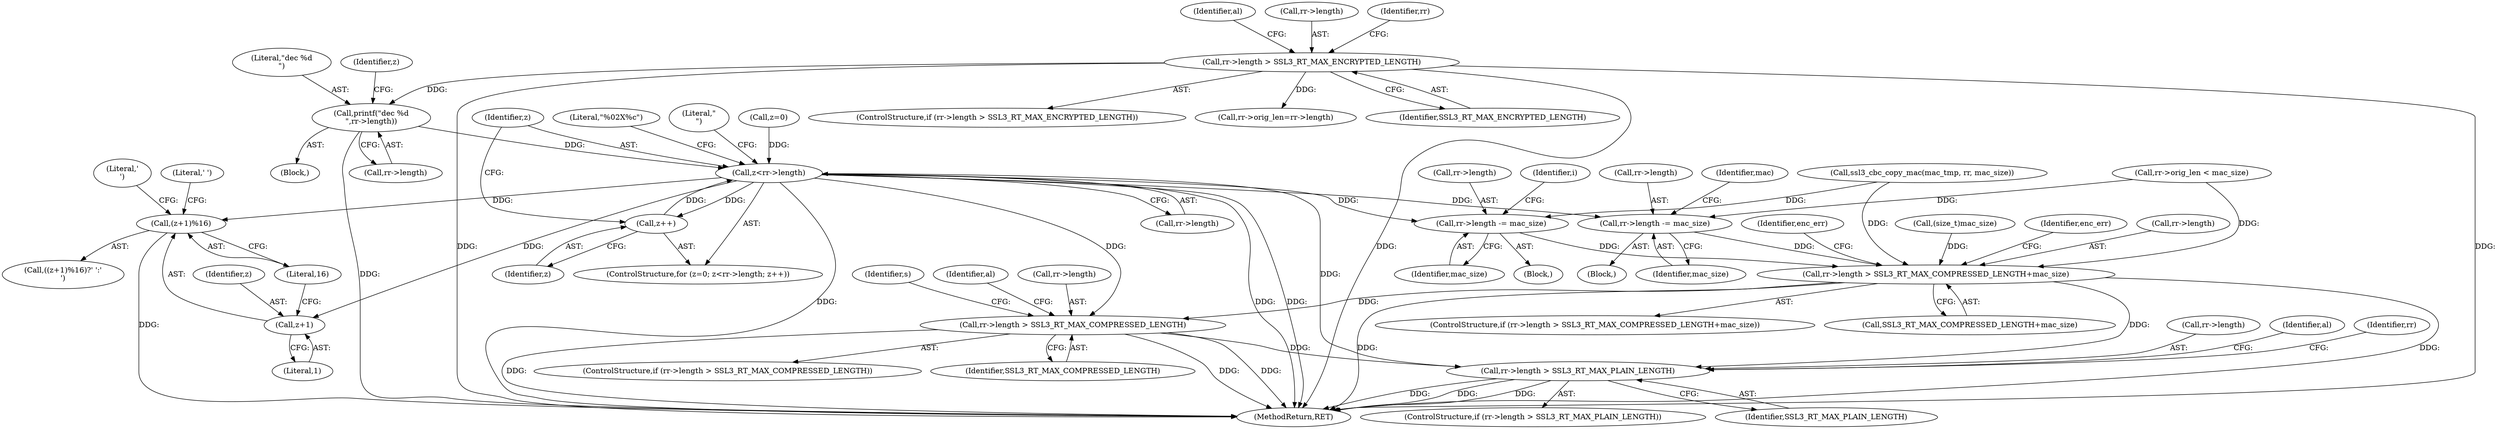 digraph "0_openssl_103b171d8fc282ef435f8de9afbf7782e312961f_2@pointer" {
"1000200" [label="(Call,printf(\"dec %d\n\",rr->length))"];
"1000152" [label="(Call,rr->length > SSL3_RT_MAX_ENCRYPTED_LENGTH)"];
"1000211" [label="(Call,z<rr->length)"];
"1000216" [label="(Call,z++)"];
"1000226" [label="(Call,(z+1)%16)"];
"1000227" [label="(Call,z+1)"];
"1000312" [label="(Call,rr->length -= mac_size)"];
"1000362" [label="(Call,rr->length > SSL3_RT_MAX_COMPRESSED_LENGTH+mac_size)"];
"1000397" [label="(Call,rr->length > SSL3_RT_MAX_COMPRESSED_LENGTH)"];
"1000423" [label="(Call,rr->length > SSL3_RT_MAX_PLAIN_LENGTH)"];
"1000319" [label="(Call,rr->length -= mac_size)"];
"1000413" [label="(Identifier,s)"];
"1000159" [label="(Identifier,al)"];
"1000212" [label="(Identifier,z)"];
"1000234" [label="(Literal,\"\n\")"];
"1000430" [label="(Identifier,al)"];
"1000313" [label="(Call,rr->length)"];
"1000361" [label="(ControlStructure,if (rr->length > SSL3_RT_MAX_COMPRESSED_LENGTH+mac_size))"];
"1000423" [label="(Call,rr->length > SSL3_RT_MAX_PLAIN_LENGTH)"];
"1000363" [label="(Call,rr->length)"];
"1000404" [label="(Identifier,al)"];
"1000320" [label="(Call,rr->length)"];
"1000230" [label="(Literal,16)"];
"1000208" [label="(Call,z=0)"];
"1000231" [label="(Literal,' ')"];
"1000422" [label="(ControlStructure,if (rr->length > SSL3_RT_MAX_PLAIN_LENGTH))"];
"1000151" [label="(ControlStructure,if (rr->length > SSL3_RT_MAX_ENCRYPTED_LENGTH))"];
"1000335" [label="(Identifier,i)"];
"1000229" [label="(Literal,1)"];
"1000325" [label="(Identifier,mac)"];
"1000319" [label="(Call,rr->length -= mac_size)"];
"1000270" [label="(Call,rr->orig_len < mac_size)"];
"1000312" [label="(Call,rr->length -= mac_size)"];
"1000153" [label="(Call,rr->length)"];
"1000366" [label="(Call,SSL3_RT_MAX_COMPRESSED_LENGTH+mac_size)"];
"1000396" [label="(ControlStructure,if (rr->length > SSL3_RT_MAX_COMPRESSED_LENGTH))"];
"1000456" [label="(MethodReturn,RET)"];
"1000219" [label="(Literal,\"%02X%c\")"];
"1000200" [label="(Call,printf(\"dec %d\n\",rr->length))"];
"1000152" [label="(Call,rr->length > SSL3_RT_MAX_ENCRYPTED_LENGTH)"];
"1000216" [label="(Call,z++)"];
"1000207" [label="(ControlStructure,for (z=0; z<rr->length; z++))"];
"1000232" [label="(Literal,'\n')"];
"1000362" [label="(Call,rr->length > SSL3_RT_MAX_COMPRESSED_LENGTH+mac_size)"];
"1000427" [label="(Identifier,SSL3_RT_MAX_PLAIN_LENGTH)"];
"1000202" [label="(Call,rr->length)"];
"1000438" [label="(Identifier,rr)"];
"1000318" [label="(Block,)"];
"1000217" [label="(Identifier,z)"];
"1000228" [label="(Identifier,z)"];
"1000316" [label="(Identifier,mac_size)"];
"1000370" [label="(Identifier,enc_err)"];
"1000401" [label="(Identifier,SSL3_RT_MAX_COMPRESSED_LENGTH)"];
"1000398" [label="(Call,rr->length)"];
"1000211" [label="(Call,z<rr->length)"];
"1000226" [label="(Call,(z+1)%16)"];
"1000227" [label="(Call,z+1)"];
"1000225" [label="(Call,((z+1)%16)?' ':'\n')"];
"1000304" [label="(Block,)"];
"1000308" [label="(Call,ssl3_cbc_copy_mac(mac_tmp, rr, mac_size))"];
"1000172" [label="(Call,rr->orig_len=rr->length)"];
"1000213" [label="(Call,rr->length)"];
"1000424" [label="(Call,rr->length)"];
"1000209" [label="(Identifier,z)"];
"1000156" [label="(Identifier,SSL3_RT_MAX_ENCRYPTED_LENGTH)"];
"1000120" [label="(Block,)"];
"1000375" [label="(Identifier,enc_err)"];
"1000397" [label="(Call,rr->length > SSL3_RT_MAX_COMPRESSED_LENGTH)"];
"1000323" [label="(Identifier,mac_size)"];
"1000201" [label="(Literal,\"dec %d\n\")"];
"1000353" [label="(Call,(size_t)mac_size)"];
"1000167" [label="(Identifier,rr)"];
"1000200" -> "1000120"  [label="AST: "];
"1000200" -> "1000202"  [label="CFG: "];
"1000201" -> "1000200"  [label="AST: "];
"1000202" -> "1000200"  [label="AST: "];
"1000209" -> "1000200"  [label="CFG: "];
"1000200" -> "1000456"  [label="DDG: "];
"1000152" -> "1000200"  [label="DDG: "];
"1000200" -> "1000211"  [label="DDG: "];
"1000152" -> "1000151"  [label="AST: "];
"1000152" -> "1000156"  [label="CFG: "];
"1000153" -> "1000152"  [label="AST: "];
"1000156" -> "1000152"  [label="AST: "];
"1000159" -> "1000152"  [label="CFG: "];
"1000167" -> "1000152"  [label="CFG: "];
"1000152" -> "1000456"  [label="DDG: "];
"1000152" -> "1000456"  [label="DDG: "];
"1000152" -> "1000456"  [label="DDG: "];
"1000152" -> "1000172"  [label="DDG: "];
"1000211" -> "1000207"  [label="AST: "];
"1000211" -> "1000213"  [label="CFG: "];
"1000212" -> "1000211"  [label="AST: "];
"1000213" -> "1000211"  [label="AST: "];
"1000219" -> "1000211"  [label="CFG: "];
"1000234" -> "1000211"  [label="CFG: "];
"1000211" -> "1000456"  [label="DDG: "];
"1000211" -> "1000456"  [label="DDG: "];
"1000211" -> "1000456"  [label="DDG: "];
"1000208" -> "1000211"  [label="DDG: "];
"1000216" -> "1000211"  [label="DDG: "];
"1000211" -> "1000216"  [label="DDG: "];
"1000211" -> "1000226"  [label="DDG: "];
"1000211" -> "1000227"  [label="DDG: "];
"1000211" -> "1000312"  [label="DDG: "];
"1000211" -> "1000319"  [label="DDG: "];
"1000211" -> "1000397"  [label="DDG: "];
"1000211" -> "1000423"  [label="DDG: "];
"1000216" -> "1000207"  [label="AST: "];
"1000216" -> "1000217"  [label="CFG: "];
"1000217" -> "1000216"  [label="AST: "];
"1000212" -> "1000216"  [label="CFG: "];
"1000226" -> "1000225"  [label="AST: "];
"1000226" -> "1000230"  [label="CFG: "];
"1000227" -> "1000226"  [label="AST: "];
"1000230" -> "1000226"  [label="AST: "];
"1000231" -> "1000226"  [label="CFG: "];
"1000232" -> "1000226"  [label="CFG: "];
"1000226" -> "1000456"  [label="DDG: "];
"1000227" -> "1000229"  [label="CFG: "];
"1000228" -> "1000227"  [label="AST: "];
"1000229" -> "1000227"  [label="AST: "];
"1000230" -> "1000227"  [label="CFG: "];
"1000312" -> "1000304"  [label="AST: "];
"1000312" -> "1000316"  [label="CFG: "];
"1000313" -> "1000312"  [label="AST: "];
"1000316" -> "1000312"  [label="AST: "];
"1000335" -> "1000312"  [label="CFG: "];
"1000308" -> "1000312"  [label="DDG: "];
"1000312" -> "1000362"  [label="DDG: "];
"1000362" -> "1000361"  [label="AST: "];
"1000362" -> "1000366"  [label="CFG: "];
"1000363" -> "1000362"  [label="AST: "];
"1000366" -> "1000362"  [label="AST: "];
"1000370" -> "1000362"  [label="CFG: "];
"1000375" -> "1000362"  [label="CFG: "];
"1000362" -> "1000456"  [label="DDG: "];
"1000362" -> "1000456"  [label="DDG: "];
"1000319" -> "1000362"  [label="DDG: "];
"1000353" -> "1000362"  [label="DDG: "];
"1000308" -> "1000362"  [label="DDG: "];
"1000270" -> "1000362"  [label="DDG: "];
"1000362" -> "1000397"  [label="DDG: "];
"1000362" -> "1000423"  [label="DDG: "];
"1000397" -> "1000396"  [label="AST: "];
"1000397" -> "1000401"  [label="CFG: "];
"1000398" -> "1000397"  [label="AST: "];
"1000401" -> "1000397"  [label="AST: "];
"1000404" -> "1000397"  [label="CFG: "];
"1000413" -> "1000397"  [label="CFG: "];
"1000397" -> "1000456"  [label="DDG: "];
"1000397" -> "1000456"  [label="DDG: "];
"1000397" -> "1000456"  [label="DDG: "];
"1000397" -> "1000423"  [label="DDG: "];
"1000423" -> "1000422"  [label="AST: "];
"1000423" -> "1000427"  [label="CFG: "];
"1000424" -> "1000423"  [label="AST: "];
"1000427" -> "1000423"  [label="AST: "];
"1000430" -> "1000423"  [label="CFG: "];
"1000438" -> "1000423"  [label="CFG: "];
"1000423" -> "1000456"  [label="DDG: "];
"1000423" -> "1000456"  [label="DDG: "];
"1000423" -> "1000456"  [label="DDG: "];
"1000319" -> "1000318"  [label="AST: "];
"1000319" -> "1000323"  [label="CFG: "];
"1000320" -> "1000319"  [label="AST: "];
"1000323" -> "1000319"  [label="AST: "];
"1000325" -> "1000319"  [label="CFG: "];
"1000270" -> "1000319"  [label="DDG: "];
}
